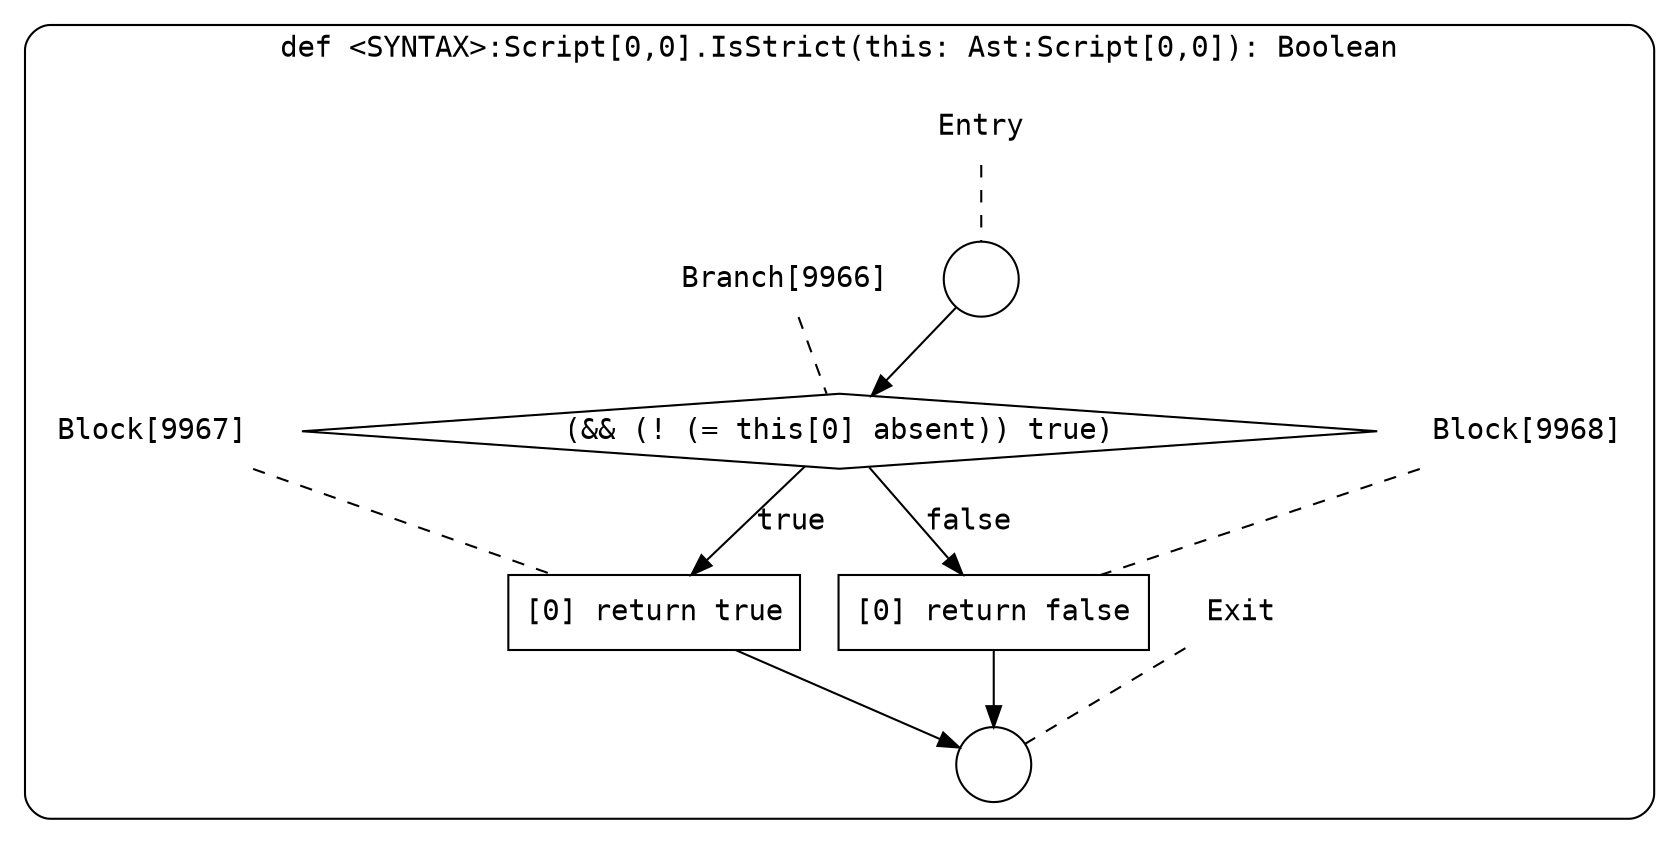 digraph {
  graph [fontname = "Consolas"]
  node [fontname = "Consolas"]
  edge [fontname = "Consolas"]
  subgraph cluster1865 {
    label = "def <SYNTAX>:Script[0,0].IsStrict(this: Ast:Script[0,0]): Boolean"
    style = rounded
    cluster1865_entry_name [shape=none, label=<<font color="black">Entry</font>>]
    cluster1865_entry_name -> cluster1865_entry [arrowhead=none, color="black", style=dashed]
    cluster1865_entry [shape=circle label=" " color="black" fillcolor="white" style=filled]
    cluster1865_entry -> node9966 [color="black"]
    cluster1865_exit_name [shape=none, label=<<font color="black">Exit</font>>]
    cluster1865_exit_name -> cluster1865_exit [arrowhead=none, color="black", style=dashed]
    cluster1865_exit [shape=circle label=" " color="black" fillcolor="white" style=filled]
    node9966_name [shape=none, label=<<font color="black">Branch[9966]</font>>]
    node9966_name -> node9966 [arrowhead=none, color="black", style=dashed]
    node9966 [shape=diamond, label=<<font color="black">(&amp;&amp; (! (= this[0] absent)) true)</font>> color="black" fillcolor="white", style=filled]
    node9966 -> node9967 [label=<<font color="black">true</font>> color="black"]
    node9966 -> node9968 [label=<<font color="black">false</font>> color="black"]
    node9967_name [shape=none, label=<<font color="black">Block[9967]</font>>]
    node9967_name -> node9967 [arrowhead=none, color="black", style=dashed]
    node9967 [shape=box, label=<<font color="black">[0] return true<BR ALIGN="LEFT"/></font>> color="black" fillcolor="white", style=filled]
    node9967 -> cluster1865_exit [color="black"]
    node9968_name [shape=none, label=<<font color="black">Block[9968]</font>>]
    node9968_name -> node9968 [arrowhead=none, color="black", style=dashed]
    node9968 [shape=box, label=<<font color="black">[0] return false<BR ALIGN="LEFT"/></font>> color="black" fillcolor="white", style=filled]
    node9968 -> cluster1865_exit [color="black"]
  }
}